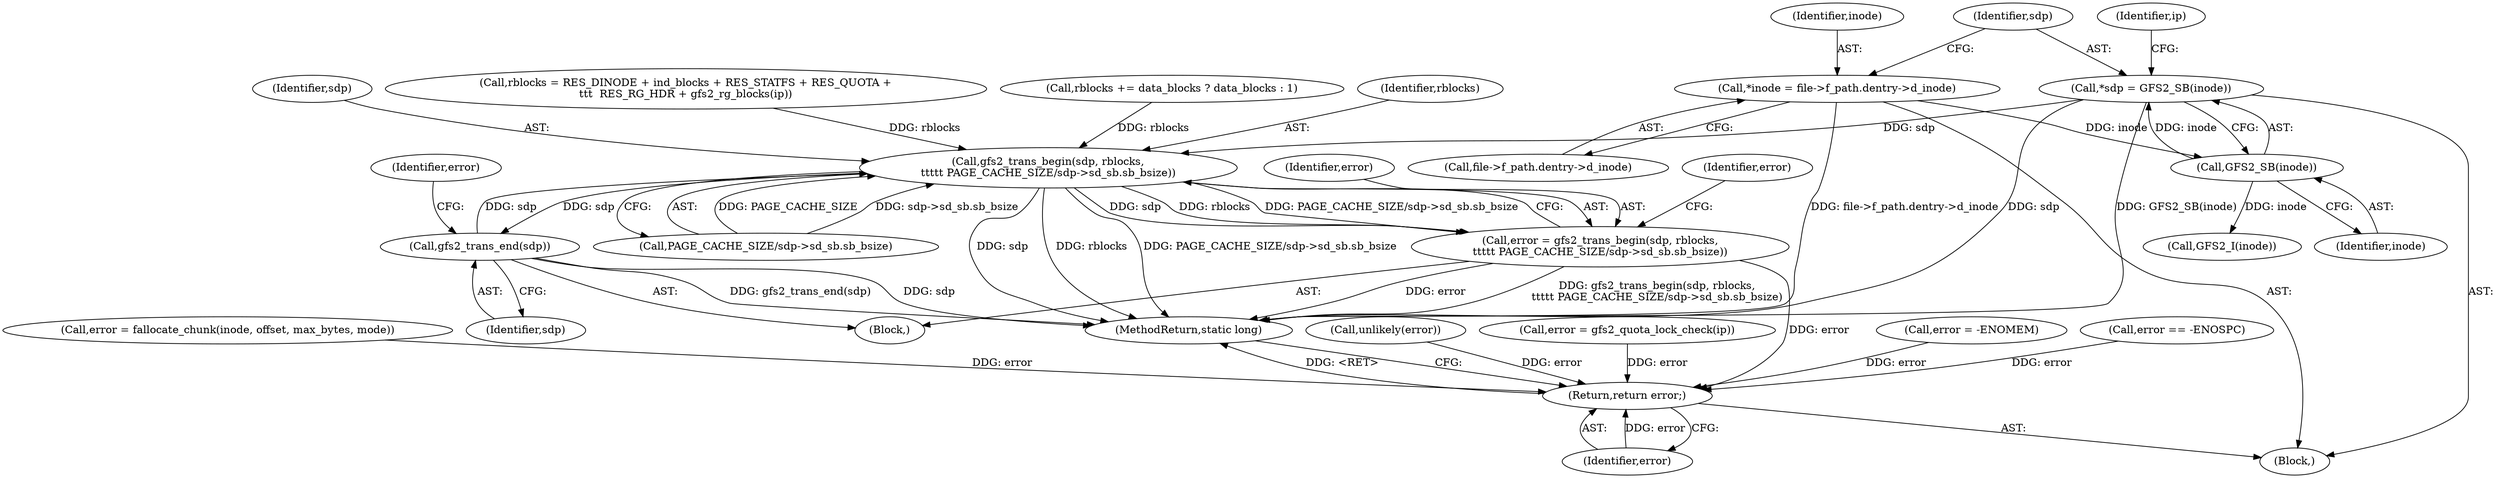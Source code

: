 digraph "0_linux_64dd153c83743af81f20924c6343652d731eeecb_2@pointer" {
"1000118" [label="(Call,*sdp = GFS2_SB(inode))"];
"1000120" [label="(Call,GFS2_SB(inode))"];
"1000108" [label="(Call,*inode = file->f_path.dentry->d_inode)"];
"1000396" [label="(Call,gfs2_trans_begin(sdp, rblocks,\n\t\t\t\t\t PAGE_CACHE_SIZE/sdp->sd_sb.sb_bsize))"];
"1000394" [label="(Call,error = gfs2_trans_begin(sdp, rblocks,\n\t\t\t\t\t PAGE_CACHE_SIZE/sdp->sd_sb.sb_bsize))"];
"1000455" [label="(Return,return error;)"];
"1000416" [label="(Call,gfs2_trans_end(sdp))"];
"1000109" [label="(Identifier,inode)"];
"1000118" [label="(Call,*sdp = GFS2_SB(inode))"];
"1000280" [label="(Call,error = -ENOMEM)"];
"1000121" [label="(Identifier,inode)"];
"1000124" [label="(Identifier,ip)"];
"1000419" [label="(Identifier,error)"];
"1000396" [label="(Call,gfs2_trans_begin(sdp, rblocks,\n\t\t\t\t\t PAGE_CACHE_SIZE/sdp->sd_sb.sb_bsize))"];
"1000120" [label="(Call,GFS2_SB(inode))"];
"1000394" [label="(Call,error = gfs2_trans_begin(sdp, rblocks,\n\t\t\t\t\t PAGE_CACHE_SIZE/sdp->sd_sb.sb_bsize))"];
"1000397" [label="(Identifier,sdp)"];
"1000456" [label="(Identifier,error)"];
"1000264" [label="(Block,)"];
"1000455" [label="(Return,return error;)"];
"1000316" [label="(Call,error == -ENOSPC)"];
"1000399" [label="(Call,PAGE_CACHE_SIZE/sdp->sd_sb.sb_bsize)"];
"1000417" [label="(Identifier,sdp)"];
"1000125" [label="(Call,GFS2_I(inode))"];
"1000371" [label="(Call,rblocks = RES_DINODE + ind_blocks + RES_STATFS + RES_QUOTA +\n\t\t\t  RES_RG_HDR + gfs2_rg_blocks(ip))"];
"1000119" [label="(Identifier,sdp)"];
"1000388" [label="(Call,rblocks += data_blocks ? data_blocks : 1)"];
"1000106" [label="(Block,)"];
"1000457" [label="(MethodReturn,static long)"];
"1000409" [label="(Call,error = fallocate_chunk(inode, offset, max_bytes, mode))"];
"1000250" [label="(Call,unlikely(error))"];
"1000108" [label="(Call,*inode = file->f_path.dentry->d_inode)"];
"1000395" [label="(Identifier,error)"];
"1000416" [label="(Call,gfs2_trans_end(sdp))"];
"1000110" [label="(Call,file->f_path.dentry->d_inode)"];
"1000407" [label="(Identifier,error)"];
"1000285" [label="(Call,error = gfs2_quota_lock_check(ip))"];
"1000398" [label="(Identifier,rblocks)"];
"1000118" -> "1000106"  [label="AST: "];
"1000118" -> "1000120"  [label="CFG: "];
"1000119" -> "1000118"  [label="AST: "];
"1000120" -> "1000118"  [label="AST: "];
"1000124" -> "1000118"  [label="CFG: "];
"1000118" -> "1000457"  [label="DDG: GFS2_SB(inode)"];
"1000118" -> "1000457"  [label="DDG: sdp"];
"1000120" -> "1000118"  [label="DDG: inode"];
"1000118" -> "1000396"  [label="DDG: sdp"];
"1000120" -> "1000121"  [label="CFG: "];
"1000121" -> "1000120"  [label="AST: "];
"1000108" -> "1000120"  [label="DDG: inode"];
"1000120" -> "1000125"  [label="DDG: inode"];
"1000108" -> "1000106"  [label="AST: "];
"1000108" -> "1000110"  [label="CFG: "];
"1000109" -> "1000108"  [label="AST: "];
"1000110" -> "1000108"  [label="AST: "];
"1000119" -> "1000108"  [label="CFG: "];
"1000108" -> "1000457"  [label="DDG: file->f_path.dentry->d_inode"];
"1000396" -> "1000394"  [label="AST: "];
"1000396" -> "1000399"  [label="CFG: "];
"1000397" -> "1000396"  [label="AST: "];
"1000398" -> "1000396"  [label="AST: "];
"1000399" -> "1000396"  [label="AST: "];
"1000394" -> "1000396"  [label="CFG: "];
"1000396" -> "1000457"  [label="DDG: sdp"];
"1000396" -> "1000457"  [label="DDG: rblocks"];
"1000396" -> "1000457"  [label="DDG: PAGE_CACHE_SIZE/sdp->sd_sb.sb_bsize"];
"1000396" -> "1000394"  [label="DDG: sdp"];
"1000396" -> "1000394"  [label="DDG: rblocks"];
"1000396" -> "1000394"  [label="DDG: PAGE_CACHE_SIZE/sdp->sd_sb.sb_bsize"];
"1000416" -> "1000396"  [label="DDG: sdp"];
"1000388" -> "1000396"  [label="DDG: rblocks"];
"1000371" -> "1000396"  [label="DDG: rblocks"];
"1000399" -> "1000396"  [label="DDG: PAGE_CACHE_SIZE"];
"1000399" -> "1000396"  [label="DDG: sdp->sd_sb.sb_bsize"];
"1000396" -> "1000416"  [label="DDG: sdp"];
"1000394" -> "1000264"  [label="AST: "];
"1000395" -> "1000394"  [label="AST: "];
"1000407" -> "1000394"  [label="CFG: "];
"1000394" -> "1000457"  [label="DDG: gfs2_trans_begin(sdp, rblocks,\n\t\t\t\t\t PAGE_CACHE_SIZE/sdp->sd_sb.sb_bsize)"];
"1000394" -> "1000457"  [label="DDG: error"];
"1000394" -> "1000455"  [label="DDG: error"];
"1000455" -> "1000106"  [label="AST: "];
"1000455" -> "1000456"  [label="CFG: "];
"1000456" -> "1000455"  [label="AST: "];
"1000457" -> "1000455"  [label="CFG: "];
"1000455" -> "1000457"  [label="DDG: <RET>"];
"1000456" -> "1000455"  [label="DDG: error"];
"1000285" -> "1000455"  [label="DDG: error"];
"1000250" -> "1000455"  [label="DDG: error"];
"1000409" -> "1000455"  [label="DDG: error"];
"1000280" -> "1000455"  [label="DDG: error"];
"1000316" -> "1000455"  [label="DDG: error"];
"1000416" -> "1000264"  [label="AST: "];
"1000416" -> "1000417"  [label="CFG: "];
"1000417" -> "1000416"  [label="AST: "];
"1000419" -> "1000416"  [label="CFG: "];
"1000416" -> "1000457"  [label="DDG: gfs2_trans_end(sdp)"];
"1000416" -> "1000457"  [label="DDG: sdp"];
}
